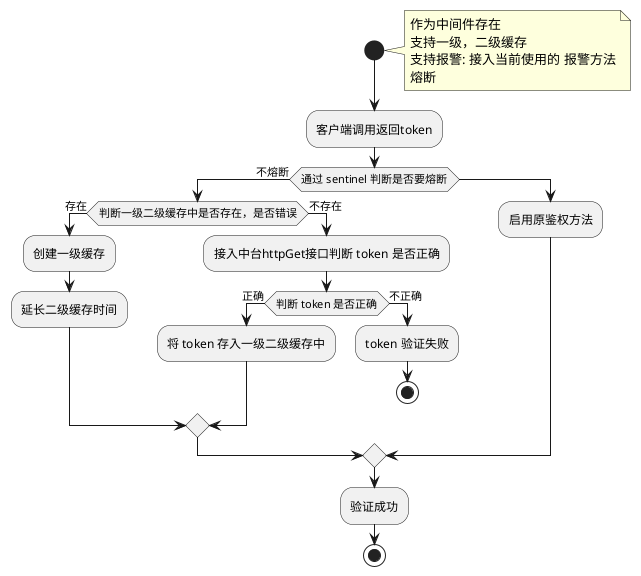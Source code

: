 @startuml
'https://plantuml.com/activity-diagram-beta

start
note right
作为中间件存在
支持一级，二级缓存
支持报警: 接入当前使用的 报警方法
熔断
end note
:客户端调用返回token;
if (通过 sentinel 判断是否要熔断) then (不熔断)
    if (判断一级二级缓存中是否存在，是否错误) then (存在)
        :创建一级缓存;
        :延长二级缓存时间;
    else (不存在)
        :接入中台httpGet接口判断 token 是否正确;
        if (判断 token 是否正确) then (正确)
            :将 token 存入一级二级缓存中;
        else (不正确)
             :token 验证失败;
            stop
        endif

    endif
else
    :启用原鉴权方法;
endif
    :验证成功;
stop

@enduml
